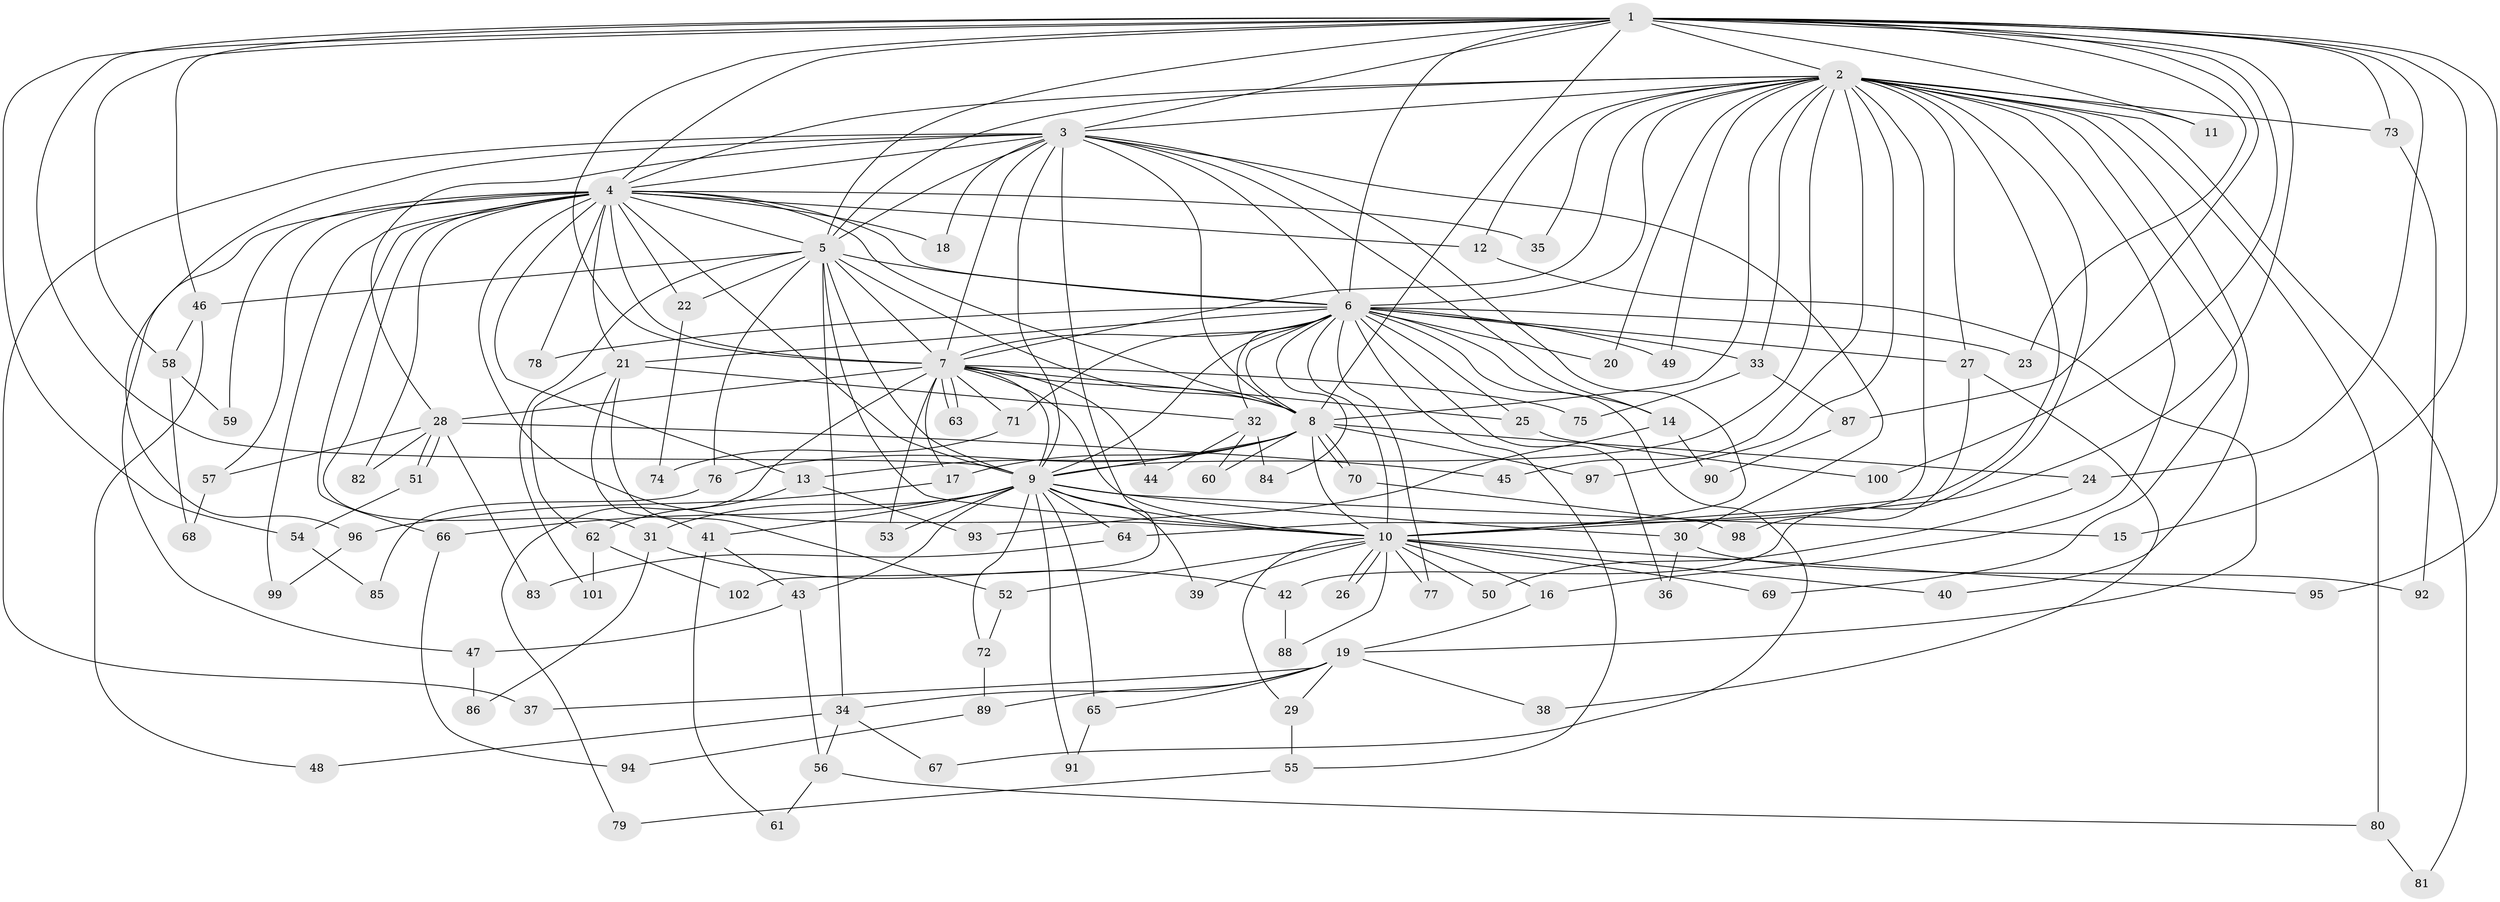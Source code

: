 // Generated by graph-tools (version 1.1) at 2025/49/03/09/25 03:49:41]
// undirected, 102 vertices, 229 edges
graph export_dot {
graph [start="1"]
  node [color=gray90,style=filled];
  1;
  2;
  3;
  4;
  5;
  6;
  7;
  8;
  9;
  10;
  11;
  12;
  13;
  14;
  15;
  16;
  17;
  18;
  19;
  20;
  21;
  22;
  23;
  24;
  25;
  26;
  27;
  28;
  29;
  30;
  31;
  32;
  33;
  34;
  35;
  36;
  37;
  38;
  39;
  40;
  41;
  42;
  43;
  44;
  45;
  46;
  47;
  48;
  49;
  50;
  51;
  52;
  53;
  54;
  55;
  56;
  57;
  58;
  59;
  60;
  61;
  62;
  63;
  64;
  65;
  66;
  67;
  68;
  69;
  70;
  71;
  72;
  73;
  74;
  75;
  76;
  77;
  78;
  79;
  80;
  81;
  82;
  83;
  84;
  85;
  86;
  87;
  88;
  89;
  90;
  91;
  92;
  93;
  94;
  95;
  96;
  97;
  98;
  99;
  100;
  101;
  102;
  1 -- 2;
  1 -- 3;
  1 -- 4;
  1 -- 5;
  1 -- 6;
  1 -- 7;
  1 -- 8;
  1 -- 9;
  1 -- 10;
  1 -- 11;
  1 -- 15;
  1 -- 23;
  1 -- 24;
  1 -- 46;
  1 -- 54;
  1 -- 58;
  1 -- 73;
  1 -- 87;
  1 -- 95;
  1 -- 100;
  2 -- 3;
  2 -- 4;
  2 -- 5;
  2 -- 6;
  2 -- 7;
  2 -- 8;
  2 -- 9;
  2 -- 10;
  2 -- 11;
  2 -- 12;
  2 -- 16;
  2 -- 20;
  2 -- 27;
  2 -- 33;
  2 -- 35;
  2 -- 40;
  2 -- 42;
  2 -- 45;
  2 -- 49;
  2 -- 64;
  2 -- 69;
  2 -- 73;
  2 -- 80;
  2 -- 81;
  2 -- 97;
  3 -- 4;
  3 -- 5;
  3 -- 6;
  3 -- 7;
  3 -- 8;
  3 -- 9;
  3 -- 10;
  3 -- 14;
  3 -- 18;
  3 -- 28;
  3 -- 30;
  3 -- 37;
  3 -- 96;
  3 -- 102;
  4 -- 5;
  4 -- 6;
  4 -- 7;
  4 -- 8;
  4 -- 9;
  4 -- 10;
  4 -- 12;
  4 -- 13;
  4 -- 18;
  4 -- 21;
  4 -- 22;
  4 -- 31;
  4 -- 35;
  4 -- 47;
  4 -- 57;
  4 -- 59;
  4 -- 66;
  4 -- 78;
  4 -- 82;
  4 -- 99;
  5 -- 6;
  5 -- 7;
  5 -- 8;
  5 -- 9;
  5 -- 10;
  5 -- 22;
  5 -- 34;
  5 -- 46;
  5 -- 76;
  5 -- 101;
  6 -- 7;
  6 -- 8;
  6 -- 9;
  6 -- 10;
  6 -- 14;
  6 -- 20;
  6 -- 21;
  6 -- 23;
  6 -- 25;
  6 -- 27;
  6 -- 32;
  6 -- 33;
  6 -- 36;
  6 -- 49;
  6 -- 55;
  6 -- 67;
  6 -- 71;
  6 -- 77;
  6 -- 78;
  6 -- 84;
  7 -- 8;
  7 -- 9;
  7 -- 10;
  7 -- 17;
  7 -- 25;
  7 -- 28;
  7 -- 44;
  7 -- 53;
  7 -- 63;
  7 -- 63;
  7 -- 71;
  7 -- 75;
  7 -- 79;
  8 -- 9;
  8 -- 10;
  8 -- 13;
  8 -- 17;
  8 -- 24;
  8 -- 60;
  8 -- 70;
  8 -- 70;
  8 -- 76;
  8 -- 97;
  9 -- 10;
  9 -- 15;
  9 -- 30;
  9 -- 31;
  9 -- 39;
  9 -- 41;
  9 -- 43;
  9 -- 53;
  9 -- 64;
  9 -- 65;
  9 -- 66;
  9 -- 72;
  9 -- 91;
  10 -- 16;
  10 -- 26;
  10 -- 26;
  10 -- 29;
  10 -- 39;
  10 -- 40;
  10 -- 50;
  10 -- 52;
  10 -- 69;
  10 -- 77;
  10 -- 88;
  10 -- 95;
  12 -- 19;
  13 -- 62;
  13 -- 93;
  14 -- 90;
  14 -- 93;
  16 -- 19;
  17 -- 96;
  19 -- 29;
  19 -- 34;
  19 -- 37;
  19 -- 38;
  19 -- 65;
  19 -- 89;
  21 -- 32;
  21 -- 41;
  21 -- 52;
  21 -- 62;
  22 -- 74;
  24 -- 50;
  25 -- 100;
  27 -- 38;
  27 -- 98;
  28 -- 45;
  28 -- 51;
  28 -- 51;
  28 -- 57;
  28 -- 82;
  28 -- 83;
  29 -- 55;
  30 -- 36;
  30 -- 92;
  31 -- 42;
  31 -- 86;
  32 -- 44;
  32 -- 60;
  32 -- 84;
  33 -- 75;
  33 -- 87;
  34 -- 48;
  34 -- 56;
  34 -- 67;
  41 -- 43;
  41 -- 61;
  42 -- 88;
  43 -- 47;
  43 -- 56;
  46 -- 48;
  46 -- 58;
  47 -- 86;
  51 -- 54;
  52 -- 72;
  54 -- 85;
  55 -- 79;
  56 -- 61;
  56 -- 80;
  57 -- 68;
  58 -- 59;
  58 -- 68;
  62 -- 101;
  62 -- 102;
  64 -- 83;
  65 -- 91;
  66 -- 94;
  70 -- 98;
  71 -- 74;
  72 -- 89;
  73 -- 92;
  76 -- 85;
  80 -- 81;
  87 -- 90;
  89 -- 94;
  96 -- 99;
}
